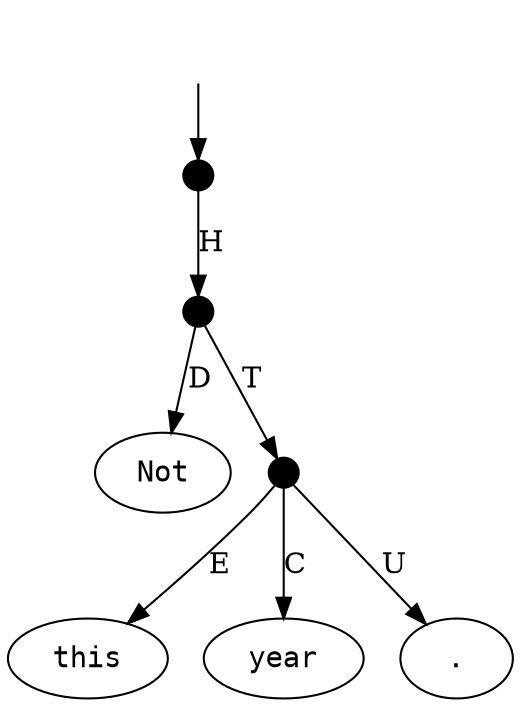 digraph "20010002" {
  top [ style=invis ];
  top -> 4;
  0 [ label=<<table align="center" border="0" cellspacing="0"><tr><td colspan="2"><font face="Courier">Not</font></td></tr></table>> ];
  1 [ label=<<table align="center" border="0" cellspacing="0"><tr><td colspan="2"><font face="Courier">this</font></td></tr></table>> ];
  2 [ label=<<table align="center" border="0" cellspacing="0"><tr><td colspan="2"><font face="Courier">year</font></td></tr></table>> ];
  3 [ label=<<table align="center" border="0" cellspacing="0"><tr><td colspan="2"><font face="Courier">.</font></td></tr></table>> ];
  4 [ shape=point, width=0.2 ];
  5 [ shape=point, width=0.2 ];
  6 [ shape=point, width=0.2 ];
  6 -> 3 [ label="U" ];
  5 -> 0 [ label="D" ];
  6 -> 1 [ label="E" ];
  5 -> 6 [ label="T" ];
  6 -> 2 [ label="C" ];
  4 -> 5 [ label="H" ];
}

